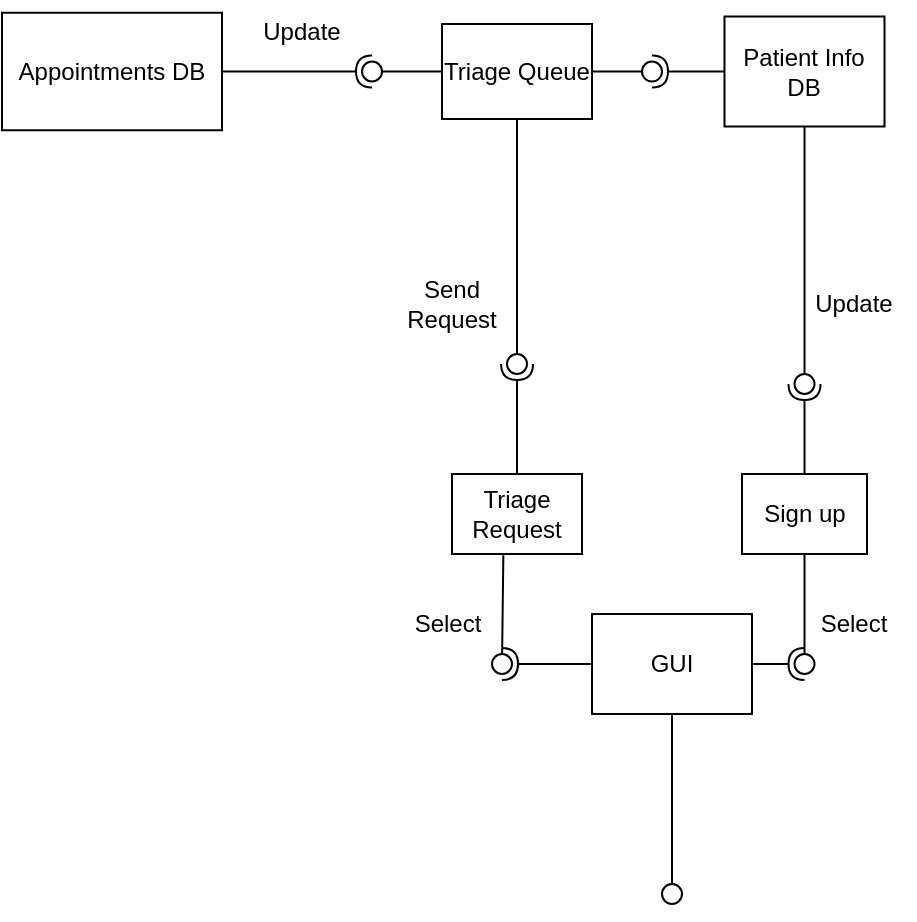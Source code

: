 <mxfile version="24.7.17">
  <diagram name="Page-1" id="_FwJqfKSit_MHCnarlF8">
    <mxGraphModel dx="882" dy="509" grid="1" gridSize="10" guides="1" tooltips="1" connect="1" arrows="1" fold="1" page="1" pageScale="1" pageWidth="850" pageHeight="1100" math="0" shadow="0">
      <root>
        <mxCell id="0" />
        <mxCell id="1" parent="0" />
        <mxCell id="IKRkE9KavZhXF0yhF9RJ-3" value="Patient Info DB" style="rounded=0;whiteSpace=wrap;html=1;" parent="1" vertex="1">
          <mxGeometry x="521.25" y="241.25" width="80" height="55" as="geometry" />
        </mxCell>
        <mxCell id="IKRkE9KavZhXF0yhF9RJ-4" value="Triage Queue" style="rounded=0;whiteSpace=wrap;html=1;" parent="1" vertex="1">
          <mxGeometry x="380" y="245" width="75" height="47.5" as="geometry" />
        </mxCell>
        <mxCell id="IKRkE9KavZhXF0yhF9RJ-7" value="Sign up" style="rounded=0;whiteSpace=wrap;html=1;" parent="1" vertex="1">
          <mxGeometry x="530" y="470" width="62.5" height="40" as="geometry" />
        </mxCell>
        <mxCell id="IKRkE9KavZhXF0yhF9RJ-8" value="Triage Request" style="rounded=0;whiteSpace=wrap;html=1;" parent="1" vertex="1">
          <mxGeometry x="385" y="470" width="65" height="40" as="geometry" />
        </mxCell>
        <mxCell id="IKRkE9KavZhXF0yhF9RJ-13" value="GUI" style="rounded=0;whiteSpace=wrap;html=1;" parent="1" vertex="1">
          <mxGeometry x="455" y="540" width="80" height="50" as="geometry" />
        </mxCell>
        <mxCell id="kWpErq_-9IBb-TTLj04Y-6" value="" style="ellipse;whiteSpace=wrap;html=1;align=center;aspect=fixed;fillColor=none;strokeColor=none;resizable=0;perimeter=centerPerimeter;rotatable=0;allowArrows=0;points=[];outlineConnect=1;" vertex="1" parent="1">
          <mxGeometry x="405" y="410" width="10" height="10" as="geometry" />
        </mxCell>
        <mxCell id="kWpErq_-9IBb-TTLj04Y-8" value="" style="rounded=0;orthogonalLoop=1;jettySize=auto;html=1;endArrow=oval;endFill=0;sketch=0;sourcePerimeterSpacing=0;targetPerimeterSpacing=0;endSize=10;exitX=0.5;exitY=1;exitDx=0;exitDy=0;" edge="1" parent="1" source="IKRkE9KavZhXF0yhF9RJ-13">
          <mxGeometry relative="1" as="geometry">
            <mxPoint x="390" y="615" as="sourcePoint" />
            <mxPoint x="495" y="680" as="targetPoint" />
          </mxGeometry>
        </mxCell>
        <mxCell id="kWpErq_-9IBb-TTLj04Y-10" value="" style="rounded=0;orthogonalLoop=1;jettySize=auto;html=1;endArrow=halfCircle;endFill=0;endSize=6;strokeWidth=1;sketch=0;exitX=0;exitY=0.5;exitDx=0;exitDy=0;" edge="1" target="kWpErq_-9IBb-TTLj04Y-12" parent="1" source="IKRkE9KavZhXF0yhF9RJ-13">
          <mxGeometry relative="1" as="geometry">
            <mxPoint x="430" y="615" as="sourcePoint" />
          </mxGeometry>
        </mxCell>
        <mxCell id="kWpErq_-9IBb-TTLj04Y-11" value="" style="rounded=0;orthogonalLoop=1;jettySize=auto;html=1;endArrow=oval;endFill=0;sketch=0;sourcePerimeterSpacing=0;targetPerimeterSpacing=0;endSize=10;exitX=0.395;exitY=1.017;exitDx=0;exitDy=0;exitPerimeter=0;" edge="1" target="kWpErq_-9IBb-TTLj04Y-12" parent="1" source="IKRkE9KavZhXF0yhF9RJ-8">
          <mxGeometry relative="1" as="geometry">
            <mxPoint x="390" y="615" as="sourcePoint" />
          </mxGeometry>
        </mxCell>
        <mxCell id="kWpErq_-9IBb-TTLj04Y-12" value="" style="ellipse;whiteSpace=wrap;html=1;align=center;aspect=fixed;fillColor=none;strokeColor=none;resizable=0;perimeter=centerPerimeter;rotatable=0;allowArrows=0;points=[];outlineConnect=1;" vertex="1" parent="1">
          <mxGeometry x="405" y="560" width="10" height="10" as="geometry" />
        </mxCell>
        <mxCell id="kWpErq_-9IBb-TTLj04Y-22" value="" style="rounded=0;orthogonalLoop=1;jettySize=auto;html=1;endArrow=halfCircle;endFill=0;endSize=6;strokeWidth=1;sketch=0;exitX=1;exitY=0.5;exitDx=0;exitDy=0;" edge="1" target="kWpErq_-9IBb-TTLj04Y-24" parent="1" source="IKRkE9KavZhXF0yhF9RJ-13">
          <mxGeometry relative="1" as="geometry">
            <mxPoint x="650" y="565" as="sourcePoint" />
          </mxGeometry>
        </mxCell>
        <mxCell id="kWpErq_-9IBb-TTLj04Y-23" value="" style="rounded=0;orthogonalLoop=1;jettySize=auto;html=1;endArrow=oval;endFill=0;sketch=0;sourcePerimeterSpacing=0;targetPerimeterSpacing=0;endSize=10;exitX=0.5;exitY=1;exitDx=0;exitDy=0;" edge="1" target="kWpErq_-9IBb-TTLj04Y-24" parent="1" source="IKRkE9KavZhXF0yhF9RJ-7">
          <mxGeometry relative="1" as="geometry">
            <mxPoint x="600" y="540" as="sourcePoint" />
          </mxGeometry>
        </mxCell>
        <mxCell id="kWpErq_-9IBb-TTLj04Y-24" value="" style="ellipse;whiteSpace=wrap;html=1;align=center;aspect=fixed;fillColor=none;strokeColor=none;resizable=0;perimeter=centerPerimeter;rotatable=0;allowArrows=0;points=[];outlineConnect=1;" vertex="1" parent="1">
          <mxGeometry x="556.25" y="560" width="10" height="10" as="geometry" />
        </mxCell>
        <mxCell id="kWpErq_-9IBb-TTLj04Y-25" value="" style="rounded=0;orthogonalLoop=1;jettySize=auto;html=1;endArrow=halfCircle;endFill=0;endSize=6;strokeWidth=1;sketch=0;exitX=0.5;exitY=0;exitDx=0;exitDy=0;" edge="1" target="kWpErq_-9IBb-TTLj04Y-27" parent="1" source="IKRkE9KavZhXF0yhF9RJ-7">
          <mxGeometry relative="1" as="geometry">
            <mxPoint x="650" y="445" as="sourcePoint" />
          </mxGeometry>
        </mxCell>
        <mxCell id="kWpErq_-9IBb-TTLj04Y-26" value="" style="rounded=0;orthogonalLoop=1;jettySize=auto;html=1;endArrow=oval;endFill=0;sketch=0;sourcePerimeterSpacing=0;targetPerimeterSpacing=0;endSize=10;exitX=0.5;exitY=1;exitDx=0;exitDy=0;" edge="1" target="kWpErq_-9IBb-TTLj04Y-27" parent="1" source="IKRkE9KavZhXF0yhF9RJ-3">
          <mxGeometry relative="1" as="geometry">
            <mxPoint x="610" y="445" as="sourcePoint" />
          </mxGeometry>
        </mxCell>
        <mxCell id="kWpErq_-9IBb-TTLj04Y-27" value="" style="ellipse;whiteSpace=wrap;html=1;align=center;aspect=fixed;fillColor=none;strokeColor=none;resizable=0;perimeter=centerPerimeter;rotatable=0;allowArrows=0;points=[];outlineConnect=1;" vertex="1" parent="1">
          <mxGeometry x="556.25" y="420" width="10" height="10" as="geometry" />
        </mxCell>
        <mxCell id="kWpErq_-9IBb-TTLj04Y-28" value="" style="rounded=0;orthogonalLoop=1;jettySize=auto;html=1;endArrow=halfCircle;endFill=0;endSize=6;strokeWidth=1;sketch=0;exitX=0.5;exitY=0;exitDx=0;exitDy=0;" edge="1" target="kWpErq_-9IBb-TTLj04Y-30" parent="1" source="IKRkE9KavZhXF0yhF9RJ-8">
          <mxGeometry relative="1" as="geometry">
            <mxPoint x="650" y="445" as="sourcePoint" />
          </mxGeometry>
        </mxCell>
        <mxCell id="kWpErq_-9IBb-TTLj04Y-29" value="" style="rounded=0;orthogonalLoop=1;jettySize=auto;html=1;endArrow=oval;endFill=0;sketch=0;sourcePerimeterSpacing=0;targetPerimeterSpacing=0;endSize=10;exitX=0.5;exitY=1;exitDx=0;exitDy=0;" edge="1" target="kWpErq_-9IBb-TTLj04Y-30" parent="1" source="IKRkE9KavZhXF0yhF9RJ-4">
          <mxGeometry relative="1" as="geometry">
            <mxPoint x="500" y="370" as="sourcePoint" />
          </mxGeometry>
        </mxCell>
        <mxCell id="kWpErq_-9IBb-TTLj04Y-30" value="" style="ellipse;whiteSpace=wrap;html=1;align=center;aspect=fixed;fillColor=none;strokeColor=none;resizable=0;perimeter=centerPerimeter;rotatable=0;allowArrows=0;points=[];outlineConnect=1;" vertex="1" parent="1">
          <mxGeometry x="412.5" y="410" width="10" height="10" as="geometry" />
        </mxCell>
        <mxCell id="kWpErq_-9IBb-TTLj04Y-31" value="" style="rounded=0;orthogonalLoop=1;jettySize=auto;html=1;endArrow=halfCircle;endFill=0;endSize=6;strokeWidth=1;sketch=0;exitX=1;exitY=0.5;exitDx=0;exitDy=0;" edge="1" target="kWpErq_-9IBb-TTLj04Y-33" parent="1" source="kWpErq_-9IBb-TTLj04Y-34">
          <mxGeometry relative="1" as="geometry">
            <mxPoint x="500" y="335" as="sourcePoint" />
          </mxGeometry>
        </mxCell>
        <mxCell id="kWpErq_-9IBb-TTLj04Y-32" value="" style="rounded=0;orthogonalLoop=1;jettySize=auto;html=1;endArrow=oval;endFill=0;sketch=0;sourcePerimeterSpacing=0;targetPerimeterSpacing=0;endSize=10;exitX=0;exitY=0.5;exitDx=0;exitDy=0;" edge="1" target="kWpErq_-9IBb-TTLj04Y-33" parent="1" source="IKRkE9KavZhXF0yhF9RJ-4">
          <mxGeometry relative="1" as="geometry">
            <mxPoint x="280" y="269" as="sourcePoint" />
          </mxGeometry>
        </mxCell>
        <mxCell id="kWpErq_-9IBb-TTLj04Y-33" value="" style="ellipse;whiteSpace=wrap;html=1;align=center;aspect=fixed;fillColor=none;strokeColor=none;resizable=0;perimeter=centerPerimeter;rotatable=0;allowArrows=0;points=[];outlineConnect=1;" vertex="1" parent="1">
          <mxGeometry x="340" y="263.75" width="10" height="10" as="geometry" />
        </mxCell>
        <mxCell id="kWpErq_-9IBb-TTLj04Y-34" value="Appointments DB" style="rounded=0;whiteSpace=wrap;html=1;" vertex="1" parent="1">
          <mxGeometry x="160" y="239.38" width="110" height="58.75" as="geometry" />
        </mxCell>
        <mxCell id="kWpErq_-9IBb-TTLj04Y-35" value="Update" style="text;html=1;align=center;verticalAlign=middle;whiteSpace=wrap;rounded=0;" vertex="1" parent="1">
          <mxGeometry x="280" y="233.75" width="60" height="30" as="geometry" />
        </mxCell>
        <mxCell id="kWpErq_-9IBb-TTLj04Y-36" value="Update" style="text;html=1;align=center;verticalAlign=middle;whiteSpace=wrap;rounded=0;" vertex="1" parent="1">
          <mxGeometry x="556.25" y="370" width="60" height="30" as="geometry" />
        </mxCell>
        <mxCell id="kWpErq_-9IBb-TTLj04Y-37" value="Send Request" style="text;html=1;align=center;verticalAlign=middle;whiteSpace=wrap;rounded=0;" vertex="1" parent="1">
          <mxGeometry x="355" y="370" width="60" height="30" as="geometry" />
        </mxCell>
        <mxCell id="kWpErq_-9IBb-TTLj04Y-38" value="Select" style="text;html=1;align=center;verticalAlign=middle;whiteSpace=wrap;rounded=0;" vertex="1" parent="1">
          <mxGeometry x="352.5" y="530" width="60" height="30" as="geometry" />
        </mxCell>
        <mxCell id="kWpErq_-9IBb-TTLj04Y-39" value="Select" style="text;html=1;align=center;verticalAlign=middle;whiteSpace=wrap;rounded=0;" vertex="1" parent="1">
          <mxGeometry x="556.25" y="530" width="60" height="30" as="geometry" />
        </mxCell>
        <mxCell id="kWpErq_-9IBb-TTLj04Y-40" value="" style="rounded=0;orthogonalLoop=1;jettySize=auto;html=1;endArrow=halfCircle;endFill=0;endSize=6;strokeWidth=1;sketch=0;exitX=0;exitY=0.5;exitDx=0;exitDy=0;" edge="1" target="kWpErq_-9IBb-TTLj04Y-42" parent="1" source="IKRkE9KavZhXF0yhF9RJ-3">
          <mxGeometry relative="1" as="geometry">
            <mxPoint x="500" y="395" as="sourcePoint" />
          </mxGeometry>
        </mxCell>
        <mxCell id="kWpErq_-9IBb-TTLj04Y-41" value="" style="rounded=0;orthogonalLoop=1;jettySize=auto;html=1;endArrow=oval;endFill=0;sketch=0;sourcePerimeterSpacing=0;targetPerimeterSpacing=0;endSize=10;exitX=1;exitY=0.5;exitDx=0;exitDy=0;" edge="1" target="kWpErq_-9IBb-TTLj04Y-42" parent="1" source="IKRkE9KavZhXF0yhF9RJ-4">
          <mxGeometry relative="1" as="geometry">
            <mxPoint x="460" y="395" as="sourcePoint" />
          </mxGeometry>
        </mxCell>
        <mxCell id="kWpErq_-9IBb-TTLj04Y-42" value="" style="ellipse;whiteSpace=wrap;html=1;align=center;aspect=fixed;fillColor=none;strokeColor=none;resizable=0;perimeter=centerPerimeter;rotatable=0;allowArrows=0;points=[];outlineConnect=1;" vertex="1" parent="1">
          <mxGeometry x="480" y="263.76" width="10" height="10" as="geometry" />
        </mxCell>
      </root>
    </mxGraphModel>
  </diagram>
</mxfile>
